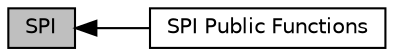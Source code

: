 digraph "SPI"
{
  edge [fontname="Helvetica",fontsize="10",labelfontname="Helvetica",labelfontsize="10"];
  node [fontname="Helvetica",fontsize="10",shape=box];
  rankdir=LR;
  Node1 [label="SPI",height=0.2,width=0.4,color="black", fillcolor="grey75", style="filled", fontcolor="black",tooltip="This package provides the core capabilities for spi functions."];
  Node2 [label="SPI Public Functions",height=0.2,width=0.4,color="black", fillcolor="white", style="filled",URL="$d8/d5b/group__SPI__Public__Functions.html",tooltip=" "];
  Node1->Node2 [shape=plaintext, dir="back", style="solid"];
}
